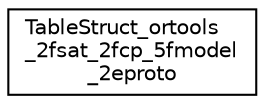digraph "Graphical Class Hierarchy"
{
 // LATEX_PDF_SIZE
  edge [fontname="Helvetica",fontsize="10",labelfontname="Helvetica",labelfontsize="10"];
  node [fontname="Helvetica",fontsize="10",shape=record];
  rankdir="LR";
  Node0 [label="TableStruct_ortools\l_2fsat_2fcp_5fmodel\l_2eproto",height=0.2,width=0.4,color="black", fillcolor="white", style="filled",URL="$struct_table_struct__ortools__2fsat__2fcp__5fmodel__2eproto.html",tooltip=" "];
}
